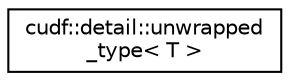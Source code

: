 digraph "Graphical Class Hierarchy"
{
  edge [fontname="Helvetica",fontsize="10",labelfontname="Helvetica",labelfontsize="10"];
  node [fontname="Helvetica",fontsize="10",shape=record];
  rankdir="LR";
  Node0 [label="cudf::detail::unwrapped\l_type\< T \>",height=0.2,width=0.4,color="black", fillcolor="white", style="filled",URL="$structcudf_1_1detail_1_1unwrapped__type.html",tooltip="Trait to use to get underlying type of wrapped object. "];
}
